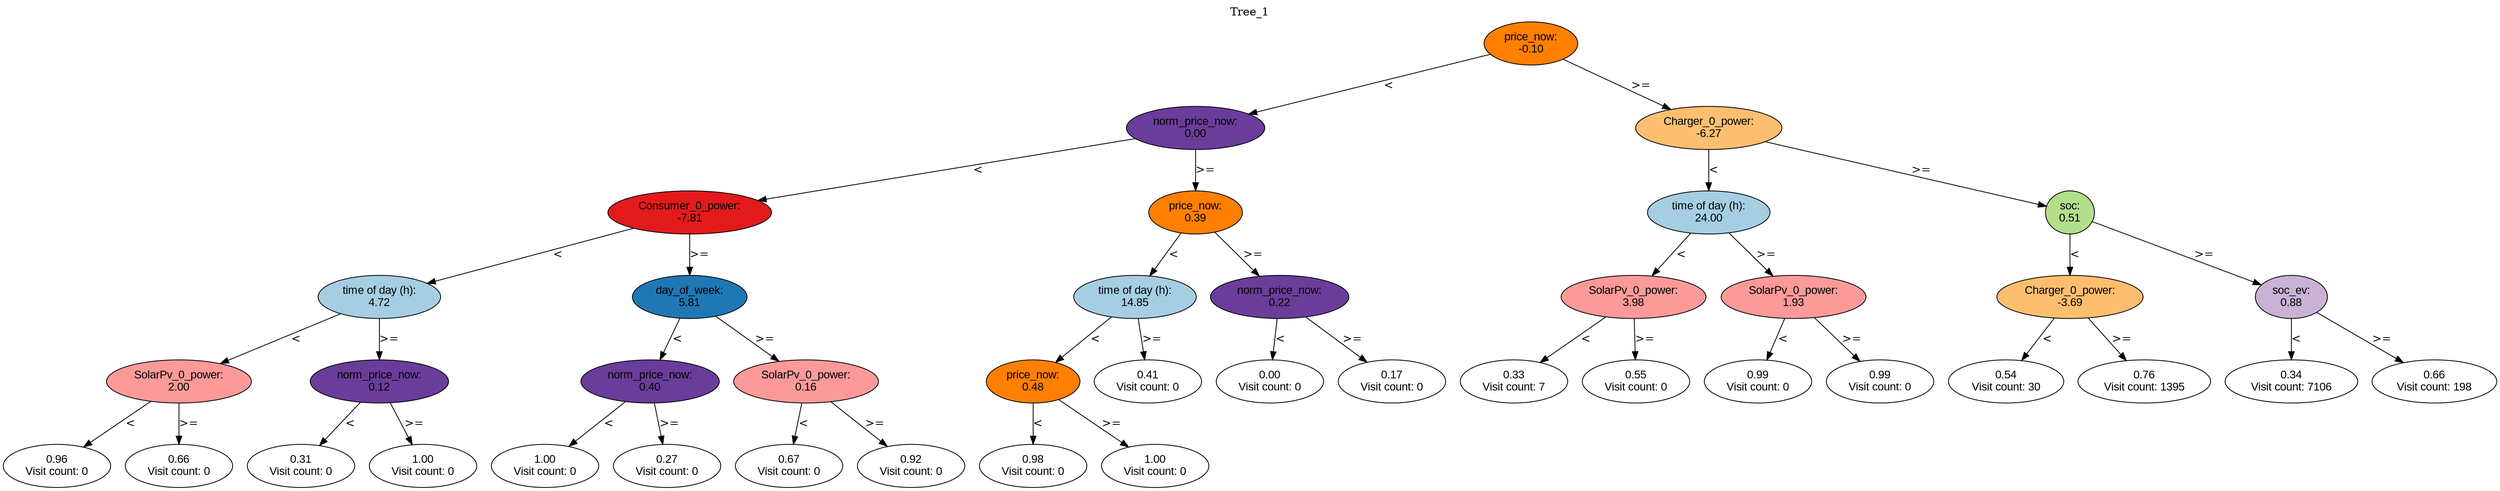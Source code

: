 digraph BST {
    node [fontname="Arial" style=filled colorscheme=paired12];
    0 [ label = "price_now:
-0.10" fillcolor=8];
    1 [ label = "norm_price_now:
0.00" fillcolor=10];
    2 [ label = "Consumer_0_power:
-7.81" fillcolor=6];
    3 [ label = "time of day (h):
4.72" fillcolor=1];
    4 [ label = "SolarPv_0_power:
2.00" fillcolor=5];
    5 [ label = "0.96
Visit count: 0" fillcolor=white];
    6 [ label = "0.66
Visit count: 0" fillcolor=white];
    7 [ label = "norm_price_now:
0.12" fillcolor=10];
    8 [ label = "0.31
Visit count: 0" fillcolor=white];
    9 [ label = "1.00
Visit count: 0" fillcolor=white];
    10 [ label = "day_of_week:
5.81" fillcolor=2];
    11 [ label = "norm_price_now:
0.40" fillcolor=10];
    12 [ label = "1.00
Visit count: 0" fillcolor=white];
    13 [ label = "0.27
Visit count: 0" fillcolor=white];
    14 [ label = "SolarPv_0_power:
0.16" fillcolor=5];
    15 [ label = "0.67
Visit count: 0" fillcolor=white];
    16 [ label = "0.92
Visit count: 0" fillcolor=white];
    17 [ label = "price_now:
0.39" fillcolor=8];
    18 [ label = "time of day (h):
14.85" fillcolor=1];
    19 [ label = "price_now:
0.48" fillcolor=8];
    20 [ label = "0.98
Visit count: 0" fillcolor=white];
    21 [ label = "1.00
Visit count: 0" fillcolor=white];
    22 [ label = "0.41
Visit count: 0" fillcolor=white];
    23 [ label = "norm_price_now:
0.22" fillcolor=10];
    24 [ label = "0.00
Visit count: 0" fillcolor=white];
    25 [ label = "0.17
Visit count: 0" fillcolor=white];
    26 [ label = "Charger_0_power:
-6.27" fillcolor=7];
    27 [ label = "time of day (h):
24.00" fillcolor=1];
    28 [ label = "SolarPv_0_power:
3.98" fillcolor=5];
    29 [ label = "0.33
Visit count: 7" fillcolor=white];
    30 [ label = "0.55
Visit count: 0" fillcolor=white];
    31 [ label = "SolarPv_0_power:
1.93" fillcolor=5];
    32 [ label = "0.99
Visit count: 0" fillcolor=white];
    33 [ label = "0.99
Visit count: 0" fillcolor=white];
    34 [ label = "soc:
0.51" fillcolor=3];
    35 [ label = "Charger_0_power:
-3.69" fillcolor=7];
    36 [ label = "0.54
Visit count: 30" fillcolor=white];
    37 [ label = "0.76
Visit count: 1395" fillcolor=white];
    38 [ label = "soc_ev:
0.88" fillcolor=9];
    39 [ label = "0.34
Visit count: 7106" fillcolor=white];
    40 [ label = "0.66
Visit count: 198" fillcolor=white];

    0  -> 1[ label = "<"];
    0  -> 26[ label = ">="];
    1  -> 2[ label = "<"];
    1  -> 17[ label = ">="];
    2  -> 3[ label = "<"];
    2  -> 10[ label = ">="];
    3  -> 4[ label = "<"];
    3  -> 7[ label = ">="];
    4  -> 5[ label = "<"];
    4  -> 6[ label = ">="];
    7  -> 8[ label = "<"];
    7  -> 9[ label = ">="];
    10  -> 11[ label = "<"];
    10  -> 14[ label = ">="];
    11  -> 12[ label = "<"];
    11  -> 13[ label = ">="];
    14  -> 15[ label = "<"];
    14  -> 16[ label = ">="];
    17  -> 18[ label = "<"];
    17  -> 23[ label = ">="];
    18  -> 19[ label = "<"];
    18  -> 22[ label = ">="];
    19  -> 20[ label = "<"];
    19  -> 21[ label = ">="];
    23  -> 24[ label = "<"];
    23  -> 25[ label = ">="];
    26  -> 27[ label = "<"];
    26  -> 34[ label = ">="];
    27  -> 28[ label = "<"];
    27  -> 31[ label = ">="];
    28  -> 29[ label = "<"];
    28  -> 30[ label = ">="];
    31  -> 32[ label = "<"];
    31  -> 33[ label = ">="];
    34  -> 35[ label = "<"];
    34  -> 38[ label = ">="];
    35  -> 36[ label = "<"];
    35  -> 37[ label = ">="];
    38  -> 39[ label = "<"];
    38  -> 40[ label = ">="];

    labelloc="t";
    label="Tree_1";
}